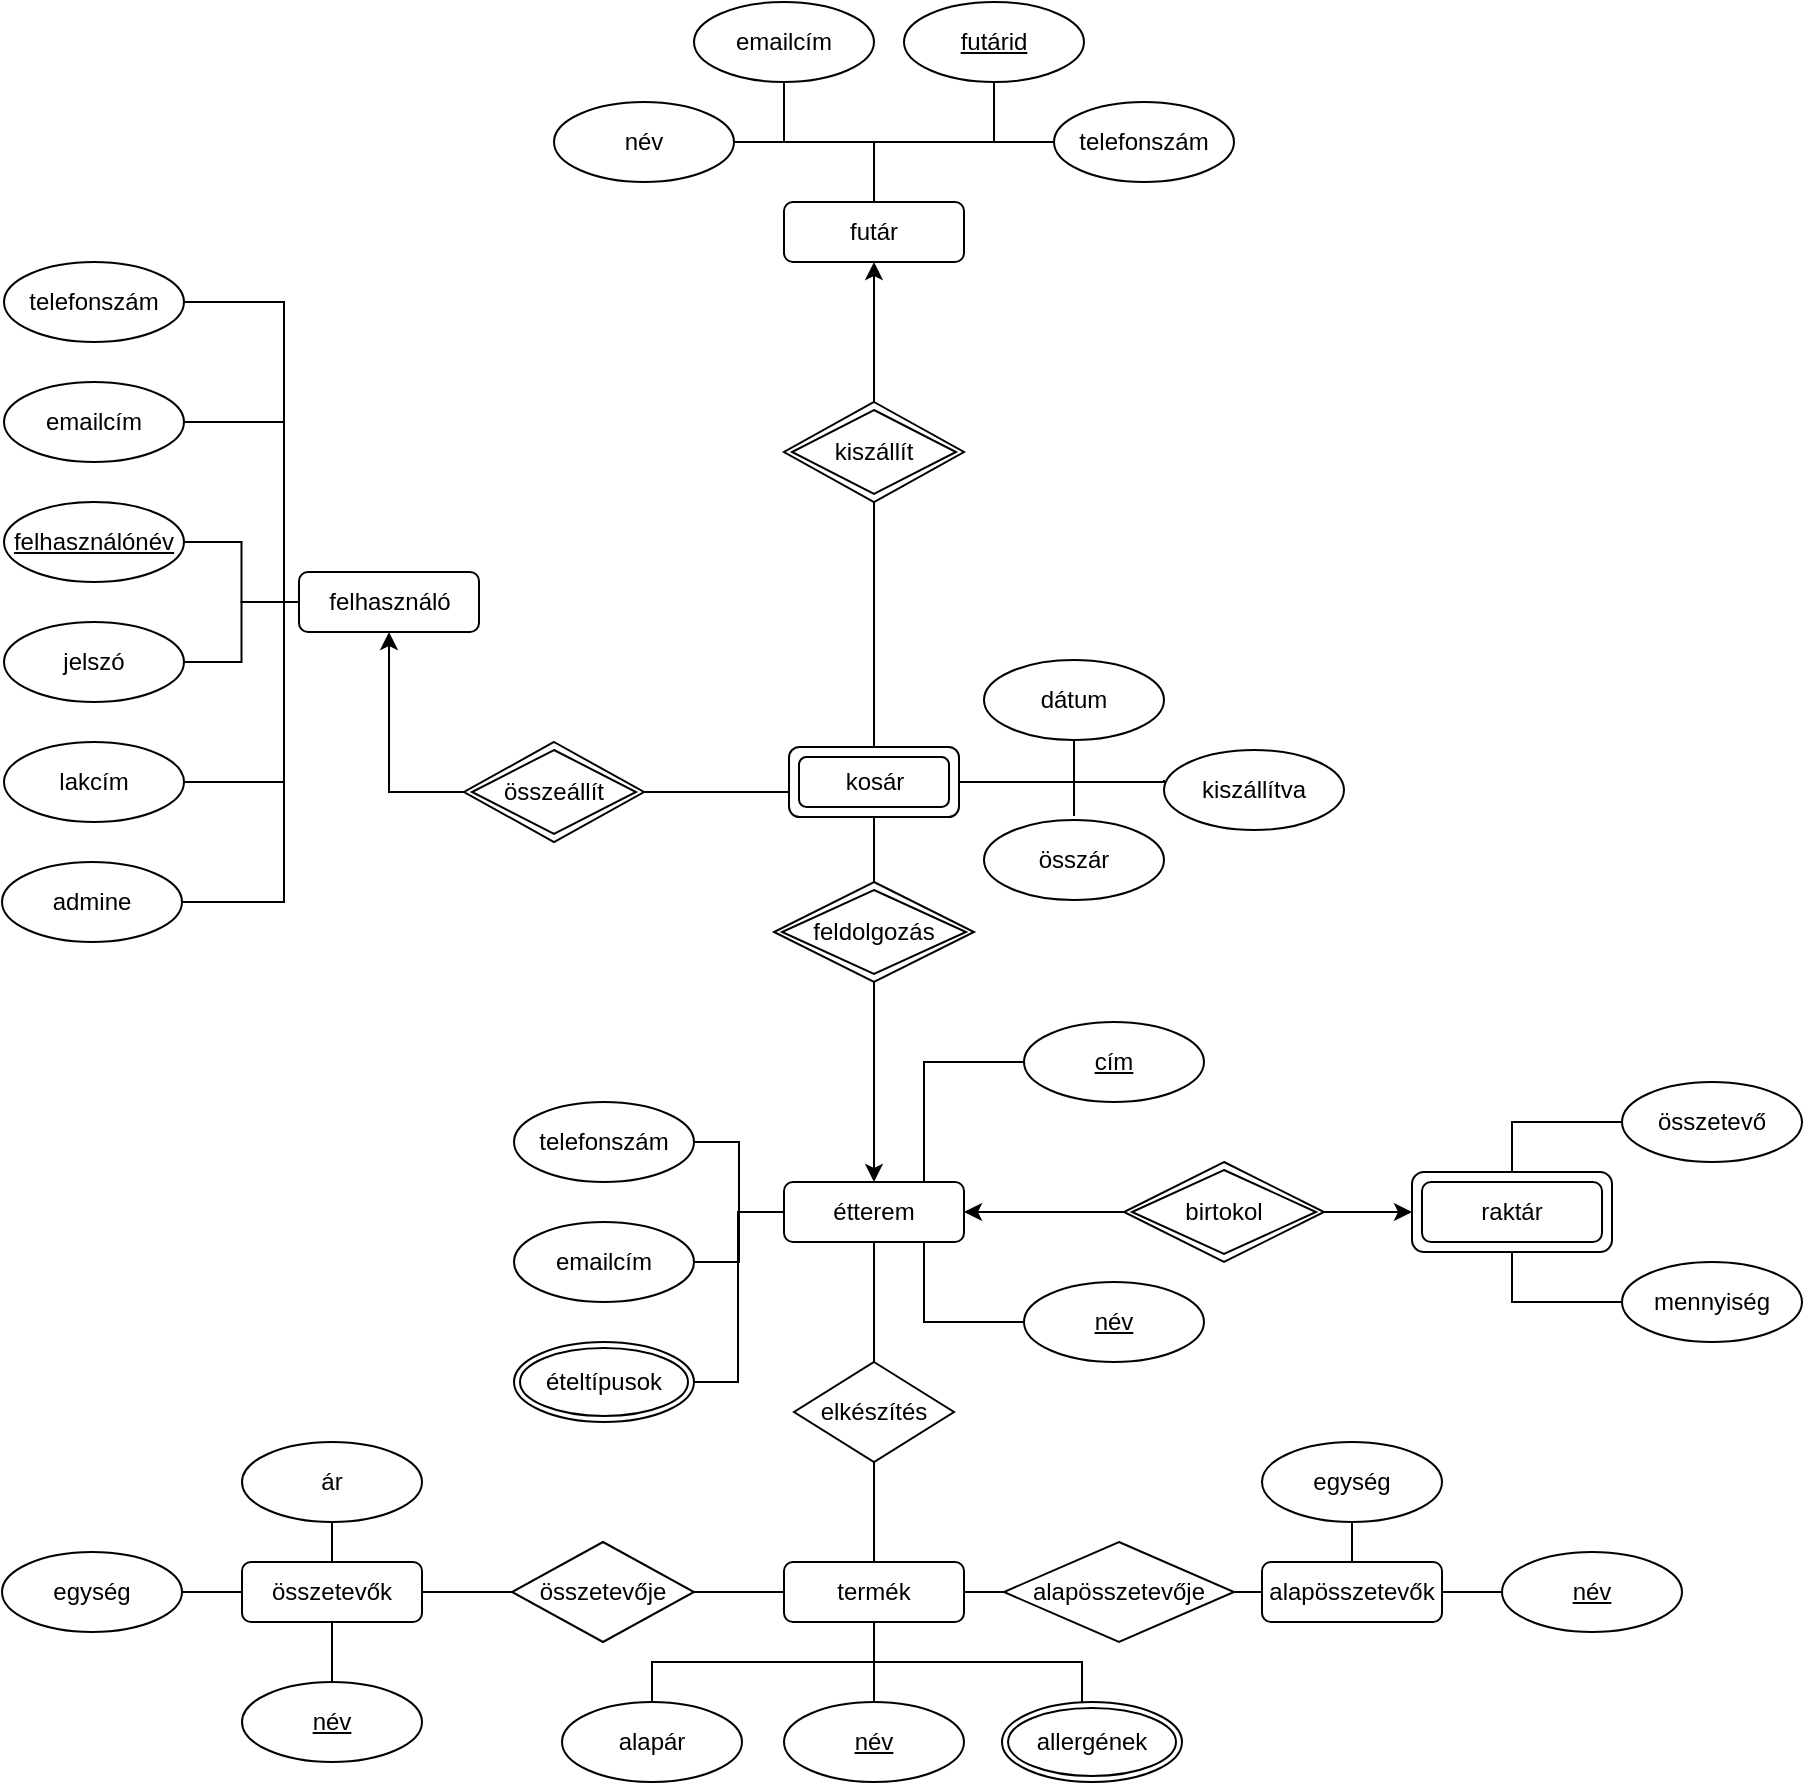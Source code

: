 <mxfile version="24.8.0">
  <diagram id="R2lEEEUBdFMjLlhIrx00" name="Page-1">
    <mxGraphModel dx="2044" dy="1842" grid="1" gridSize="10" guides="1" tooltips="1" connect="1" arrows="1" fold="1" page="1" pageScale="1" pageWidth="850" pageHeight="1100" math="0" shadow="0" extFonts="Permanent Marker^https://fonts.googleapis.com/css?family=Permanent+Marker">
      <root>
        <mxCell id="0" />
        <mxCell id="1" parent="0" />
        <mxCell id="x4BYb8i_tC0dA8c9-Woo-3" value="futár" style="rounded=1;whiteSpace=wrap;html=1;" parent="1" vertex="1">
          <mxGeometry x="300" y="-60" width="90" height="30" as="geometry" />
        </mxCell>
        <mxCell id="x4BYb8i_tC0dA8c9-Woo-35" style="edgeStyle=orthogonalEdgeStyle;rounded=0;orthogonalLoop=1;jettySize=auto;html=1;exitX=0.5;exitY=1;exitDx=0;exitDy=0;endArrow=none;endFill=0;" parent="1" source="x4BYb8i_tC0dA8c9-Woo-4" target="x4BYb8i_tC0dA8c9-Woo-14" edge="1">
          <mxGeometry relative="1" as="geometry" />
        </mxCell>
        <mxCell id="x4BYb8i_tC0dA8c9-Woo-59" style="edgeStyle=orthogonalEdgeStyle;rounded=0;orthogonalLoop=1;jettySize=auto;html=1;exitX=0.5;exitY=0;exitDx=0;exitDy=0;endArrow=none;endFill=0;startArrow=classic;startFill=1;" parent="1" source="x4BYb8i_tC0dA8c9-Woo-4" target="SuuwJisFTRQqqVZGx64X-61" edge="1">
          <mxGeometry relative="1" as="geometry">
            <mxPoint x="345" y="340" as="targetPoint" />
          </mxGeometry>
        </mxCell>
        <mxCell id="x4BYb8i_tC0dA8c9-Woo-4" value="étterem" style="rounded=1;whiteSpace=wrap;html=1;" parent="1" vertex="1">
          <mxGeometry x="300" y="430" width="90" height="30" as="geometry" />
        </mxCell>
        <mxCell id="SuuwJisFTRQqqVZGx64X-47" style="edgeStyle=orthogonalEdgeStyle;rounded=0;orthogonalLoop=1;jettySize=auto;html=1;exitX=1;exitY=0.5;exitDx=0;exitDy=0;endArrow=none;endFill=0;" edge="1" parent="1" source="x4BYb8i_tC0dA8c9-Woo-6" target="SuuwJisFTRQqqVZGx64X-43">
          <mxGeometry relative="1" as="geometry" />
        </mxCell>
        <mxCell id="x4BYb8i_tC0dA8c9-Woo-6" value="termék" style="rounded=1;whiteSpace=wrap;html=1;" parent="1" vertex="1">
          <mxGeometry x="300" y="620" width="90" height="30" as="geometry" />
        </mxCell>
        <mxCell id="x4BYb8i_tC0dA8c9-Woo-56" style="edgeStyle=orthogonalEdgeStyle;rounded=0;orthogonalLoop=1;jettySize=auto;html=1;exitX=0.5;exitY=1;exitDx=0;exitDy=0;endArrow=none;endFill=0;startArrow=classic;startFill=1;" parent="1" source="x4BYb8i_tC0dA8c9-Woo-7" target="SuuwJisFTRQqqVZGx64X-59" edge="1">
          <mxGeometry relative="1" as="geometry">
            <mxPoint x="140" y="235" as="targetPoint" />
            <Array as="points">
              <mxPoint x="103" y="235" />
            </Array>
          </mxGeometry>
        </mxCell>
        <mxCell id="x4BYb8i_tC0dA8c9-Woo-7" value="felhasználó" style="rounded=1;whiteSpace=wrap;html=1;" parent="1" vertex="1">
          <mxGeometry x="57.5" y="125" width="90" height="30" as="geometry" />
        </mxCell>
        <mxCell id="x4BYb8i_tC0dA8c9-Woo-54" style="edgeStyle=orthogonalEdgeStyle;rounded=0;orthogonalLoop=1;jettySize=auto;html=1;endArrow=none;endFill=0;" parent="1" source="SuuwJisFTRQqqVZGx64X-58" target="SuuwJisFTRQqqVZGx64X-60" edge="1">
          <mxGeometry relative="1" as="geometry">
            <mxPoint x="345" y="220" as="sourcePoint" />
            <mxPoint x="345" y="90" as="targetPoint" />
          </mxGeometry>
        </mxCell>
        <mxCell id="x4BYb8i_tC0dA8c9-Woo-82" style="edgeStyle=orthogonalEdgeStyle;rounded=0;orthogonalLoop=1;jettySize=auto;html=1;endArrow=none;endFill=0;" parent="1" source="SuuwJisFTRQqqVZGx64X-58" target="x4BYb8i_tC0dA8c9-Woo-81" edge="1">
          <mxGeometry relative="1" as="geometry">
            <mxPoint x="390" y="235" as="sourcePoint" />
          </mxGeometry>
        </mxCell>
        <mxCell id="x4BYb8i_tC0dA8c9-Woo-83" style="edgeStyle=orthogonalEdgeStyle;rounded=0;orthogonalLoop=1;jettySize=auto;html=1;exitX=0.5;exitY=1;exitDx=0;exitDy=0;endArrow=none;endFill=0;" parent="1" source="x4BYb8i_tC0dA8c9-Woo-14" target="x4BYb8i_tC0dA8c9-Woo-6" edge="1">
          <mxGeometry relative="1" as="geometry" />
        </mxCell>
        <mxCell id="x4BYb8i_tC0dA8c9-Woo-14" value="elkészítés" style="rhombus;whiteSpace=wrap;html=1;" parent="1" vertex="1">
          <mxGeometry x="305" y="520" width="80" height="50" as="geometry" />
        </mxCell>
        <mxCell id="x4BYb8i_tC0dA8c9-Woo-55" style="edgeStyle=orthogonalEdgeStyle;rounded=0;orthogonalLoop=1;jettySize=auto;html=1;endArrow=none;endFill=0;entryX=0.324;entryY=0.643;entryDx=0;entryDy=0;entryPerimeter=0;" parent="1" source="SuuwJisFTRQqqVZGx64X-59" target="SuuwJisFTRQqqVZGx64X-58" edge="1">
          <mxGeometry relative="1" as="geometry">
            <mxPoint x="220" y="235" as="sourcePoint" />
            <mxPoint x="300" y="235" as="targetPoint" />
          </mxGeometry>
        </mxCell>
        <mxCell id="x4BYb8i_tC0dA8c9-Woo-53" style="edgeStyle=orthogonalEdgeStyle;rounded=0;orthogonalLoop=1;jettySize=auto;html=1;endArrow=classic;endFill=1;startArrow=none;startFill=0;" parent="1" source="SuuwJisFTRQqqVZGx64X-60" target="x4BYb8i_tC0dA8c9-Woo-3" edge="1">
          <mxGeometry relative="1" as="geometry">
            <mxPoint x="345" y="35" as="sourcePoint" />
          </mxGeometry>
        </mxCell>
        <mxCell id="x4BYb8i_tC0dA8c9-Woo-58" style="edgeStyle=orthogonalEdgeStyle;rounded=0;orthogonalLoop=1;jettySize=auto;html=1;endArrow=none;endFill=0;" parent="1" source="SuuwJisFTRQqqVZGx64X-61" target="SuuwJisFTRQqqVZGx64X-58" edge="1">
          <mxGeometry relative="1" as="geometry">
            <mxPoint x="345" y="280" as="sourcePoint" />
            <mxPoint x="345" y="250" as="targetPoint" />
          </mxGeometry>
        </mxCell>
        <mxCell id="x4BYb8i_tC0dA8c9-Woo-66" style="edgeStyle=orthogonalEdgeStyle;rounded=0;orthogonalLoop=1;jettySize=auto;html=1;exitX=1;exitY=0.5;exitDx=0;exitDy=0;endArrow=none;endFill=0;" parent="1" source="x4BYb8i_tC0dA8c9-Woo-60" target="x4BYb8i_tC0dA8c9-Woo-7" edge="1">
          <mxGeometry relative="1" as="geometry" />
        </mxCell>
        <mxCell id="x4BYb8i_tC0dA8c9-Woo-60" value="felhasználónév" style="ellipse;whiteSpace=wrap;html=1;fontStyle=4" parent="1" vertex="1">
          <mxGeometry x="-90" y="90" width="90" height="40" as="geometry" />
        </mxCell>
        <mxCell id="x4BYb8i_tC0dA8c9-Woo-68" style="edgeStyle=orthogonalEdgeStyle;rounded=0;orthogonalLoop=1;jettySize=auto;html=1;exitX=1;exitY=0.5;exitDx=0;exitDy=0;endArrow=none;endFill=0;" parent="1" source="x4BYb8i_tC0dA8c9-Woo-61" target="x4BYb8i_tC0dA8c9-Woo-7" edge="1">
          <mxGeometry relative="1" as="geometry" />
        </mxCell>
        <mxCell id="x4BYb8i_tC0dA8c9-Woo-61" value="jelszó&lt;span style=&quot;caret-color: rgba(0, 0, 0, 0); color: rgba(0, 0, 0, 0); font-family: monospace; font-size: 0px; text-align: start; white-space: nowrap;&quot;&gt;%3CmxGraphModel%3E%3Croot%3E%3CmxCell%20id%3D%220%22%2F%3E%3CmxCell%20id%3D%221%22%20parent%3D%220%22%2F%3E%3CmxCell%20id%3D%222%22%20value%3D%22felhaszn%C3%A1l%C3%B3n%C3%A9v%22%20style%3D%22ellipse%3BwhiteSpace%3Dwrap%3Bhtml%3D1%3B%22%20vertex%3D%221%22%20parent%3D%221%22%3E%3CmxGeometry%20x%3D%22-80%22%20y%3D%22120%22%20width%3D%2290%22%20height%3D%2240%22%20as%3D%22geometry%22%2F%3E%3C%2FmxCell%3E%3C%2Froot%3E%3C%2FmxGraphModel%3E&lt;/span&gt;" style="ellipse;whiteSpace=wrap;html=1;" parent="1" vertex="1">
          <mxGeometry x="-90" y="150" width="90" height="40" as="geometry" />
        </mxCell>
        <mxCell id="x4BYb8i_tC0dA8c9-Woo-67" style="edgeStyle=orthogonalEdgeStyle;rounded=0;orthogonalLoop=1;jettySize=auto;html=1;exitX=1;exitY=0.5;exitDx=0;exitDy=0;endArrow=none;endFill=0;" parent="1" source="x4BYb8i_tC0dA8c9-Woo-62" target="x4BYb8i_tC0dA8c9-Woo-7" edge="1">
          <mxGeometry relative="1" as="geometry">
            <Array as="points">
              <mxPoint x="50" y="50" />
              <mxPoint x="50" y="140" />
            </Array>
          </mxGeometry>
        </mxCell>
        <mxCell id="x4BYb8i_tC0dA8c9-Woo-62" value="emailcím" style="ellipse;whiteSpace=wrap;html=1;" parent="1" vertex="1">
          <mxGeometry x="-90" y="30" width="90" height="40" as="geometry" />
        </mxCell>
        <mxCell id="x4BYb8i_tC0dA8c9-Woo-69" style="edgeStyle=orthogonalEdgeStyle;rounded=0;orthogonalLoop=1;jettySize=auto;html=1;exitX=1;exitY=0.5;exitDx=0;exitDy=0;endArrow=none;endFill=0;" parent="1" source="x4BYb8i_tC0dA8c9-Woo-63" target="x4BYb8i_tC0dA8c9-Woo-7" edge="1">
          <mxGeometry relative="1" as="geometry">
            <Array as="points">
              <mxPoint x="50" y="230" />
              <mxPoint x="50" y="140" />
            </Array>
          </mxGeometry>
        </mxCell>
        <mxCell id="x4BYb8i_tC0dA8c9-Woo-63" value="lakcím" style="ellipse;whiteSpace=wrap;html=1;" parent="1" vertex="1">
          <mxGeometry x="-90" y="210" width="90" height="40" as="geometry" />
        </mxCell>
        <mxCell id="x4BYb8i_tC0dA8c9-Woo-80" style="edgeStyle=orthogonalEdgeStyle;rounded=0;orthogonalLoop=1;jettySize=auto;html=1;exitX=0;exitY=0.5;exitDx=0;exitDy=0;endArrow=none;endFill=0;" parent="1" source="x4BYb8i_tC0dA8c9-Woo-72" target="x4BYb8i_tC0dA8c9-Woo-4" edge="1">
          <mxGeometry relative="1" as="geometry">
            <Array as="points">
              <mxPoint x="370" y="500" />
            </Array>
          </mxGeometry>
        </mxCell>
        <mxCell id="x4BYb8i_tC0dA8c9-Woo-72" value="név" style="ellipse;whiteSpace=wrap;html=1;fontStyle=4" parent="1" vertex="1">
          <mxGeometry x="420" y="480" width="90" height="40" as="geometry" />
        </mxCell>
        <mxCell id="x4BYb8i_tC0dA8c9-Woo-79" style="edgeStyle=orthogonalEdgeStyle;rounded=0;orthogonalLoop=1;jettySize=auto;html=1;exitX=0;exitY=0.5;exitDx=0;exitDy=0;endArrow=none;endFill=0;" parent="1" source="x4BYb8i_tC0dA8c9-Woo-73" target="x4BYb8i_tC0dA8c9-Woo-4" edge="1">
          <mxGeometry relative="1" as="geometry">
            <Array as="points">
              <mxPoint x="370" y="370" />
            </Array>
          </mxGeometry>
        </mxCell>
        <mxCell id="x4BYb8i_tC0dA8c9-Woo-73" value="cím" style="ellipse;whiteSpace=wrap;html=1;fontStyle=4" parent="1" vertex="1">
          <mxGeometry x="420" y="350" width="90" height="40" as="geometry" />
        </mxCell>
        <mxCell id="x4BYb8i_tC0dA8c9-Woo-77" style="edgeStyle=orthogonalEdgeStyle;rounded=0;orthogonalLoop=1;jettySize=auto;html=1;exitX=1;exitY=0.5;exitDx=0;exitDy=0;endArrow=none;endFill=0;" parent="1" source="x4BYb8i_tC0dA8c9-Woo-74" target="x4BYb8i_tC0dA8c9-Woo-4" edge="1">
          <mxGeometry relative="1" as="geometry" />
        </mxCell>
        <mxCell id="x4BYb8i_tC0dA8c9-Woo-74" value="telefonszám" style="ellipse;whiteSpace=wrap;html=1;" parent="1" vertex="1">
          <mxGeometry x="165" y="390" width="90" height="40" as="geometry" />
        </mxCell>
        <mxCell id="x4BYb8i_tC0dA8c9-Woo-78" style="edgeStyle=orthogonalEdgeStyle;rounded=0;orthogonalLoop=1;jettySize=auto;html=1;exitX=1;exitY=0.5;exitDx=0;exitDy=0;endArrow=none;endFill=0;" parent="1" source="x4BYb8i_tC0dA8c9-Woo-75" target="x4BYb8i_tC0dA8c9-Woo-4" edge="1">
          <mxGeometry relative="1" as="geometry" />
        </mxCell>
        <mxCell id="x4BYb8i_tC0dA8c9-Woo-75" value="emailcím" style="ellipse;whiteSpace=wrap;html=1;" parent="1" vertex="1">
          <mxGeometry x="165" y="450" width="90" height="40" as="geometry" />
        </mxCell>
        <mxCell id="x4BYb8i_tC0dA8c9-Woo-81" value="dátum" style="ellipse;whiteSpace=wrap;html=1;fontStyle=0" parent="1" vertex="1">
          <mxGeometry x="400" y="169" width="90" height="40" as="geometry" />
        </mxCell>
        <mxCell id="x4BYb8i_tC0dA8c9-Woo-88" style="edgeStyle=orthogonalEdgeStyle;rounded=0;orthogonalLoop=1;jettySize=auto;html=1;endArrow=none;endFill=0;" parent="1" source="SuuwJisFTRQqqVZGx64X-11" target="x4BYb8i_tC0dA8c9-Woo-6" edge="1">
          <mxGeometry relative="1" as="geometry">
            <mxPoint x="545" y="690" as="sourcePoint" />
            <Array as="points">
              <mxPoint x="449" y="670" />
              <mxPoint x="345" y="670" />
            </Array>
          </mxGeometry>
        </mxCell>
        <mxCell id="x4BYb8i_tC0dA8c9-Woo-90" style="edgeStyle=orthogonalEdgeStyle;rounded=0;orthogonalLoop=1;jettySize=auto;html=1;exitX=0.5;exitY=0;exitDx=0;exitDy=0;endArrow=none;endFill=0;" parent="1" source="x4BYb8i_tC0dA8c9-Woo-89" target="x4BYb8i_tC0dA8c9-Woo-6" edge="1">
          <mxGeometry relative="1" as="geometry" />
        </mxCell>
        <mxCell id="x4BYb8i_tC0dA8c9-Woo-89" value="név" style="ellipse;whiteSpace=wrap;html=1;fontStyle=4" parent="1" vertex="1">
          <mxGeometry x="300" y="690" width="90" height="40" as="geometry" />
        </mxCell>
        <mxCell id="x4BYb8i_tC0dA8c9-Woo-96" style="edgeStyle=orthogonalEdgeStyle;rounded=0;orthogonalLoop=1;jettySize=auto;html=1;exitX=1;exitY=0.5;exitDx=0;exitDy=0;endArrow=none;endFill=0;" parent="1" source="x4BYb8i_tC0dA8c9-Woo-91" target="x4BYb8i_tC0dA8c9-Woo-3" edge="1">
          <mxGeometry relative="1" as="geometry" />
        </mxCell>
        <mxCell id="x4BYb8i_tC0dA8c9-Woo-91" value="név" style="ellipse;whiteSpace=wrap;html=1;" parent="1" vertex="1">
          <mxGeometry x="185" y="-110" width="90" height="40" as="geometry" />
        </mxCell>
        <mxCell id="x4BYb8i_tC0dA8c9-Woo-98" style="edgeStyle=orthogonalEdgeStyle;rounded=0;orthogonalLoop=1;jettySize=auto;html=1;exitX=0.5;exitY=1;exitDx=0;exitDy=0;endArrow=none;endFill=0;" parent="1" source="x4BYb8i_tC0dA8c9-Woo-92" target="x4BYb8i_tC0dA8c9-Woo-3" edge="1">
          <mxGeometry relative="1" as="geometry" />
        </mxCell>
        <mxCell id="x4BYb8i_tC0dA8c9-Woo-92" value="futárid" style="ellipse;whiteSpace=wrap;html=1;fontStyle=4" parent="1" vertex="1">
          <mxGeometry x="360" y="-160" width="90" height="40" as="geometry" />
        </mxCell>
        <mxCell id="x4BYb8i_tC0dA8c9-Woo-99" style="edgeStyle=orthogonalEdgeStyle;rounded=0;orthogonalLoop=1;jettySize=auto;html=1;exitX=0;exitY=0.5;exitDx=0;exitDy=0;endArrow=none;endFill=0;" parent="1" source="x4BYb8i_tC0dA8c9-Woo-93" target="x4BYb8i_tC0dA8c9-Woo-3" edge="1">
          <mxGeometry relative="1" as="geometry" />
        </mxCell>
        <mxCell id="x4BYb8i_tC0dA8c9-Woo-93" value="telefonszám" style="ellipse;whiteSpace=wrap;html=1;" parent="1" vertex="1">
          <mxGeometry x="435" y="-110" width="90" height="40" as="geometry" />
        </mxCell>
        <mxCell id="x4BYb8i_tC0dA8c9-Woo-97" style="edgeStyle=orthogonalEdgeStyle;rounded=0;orthogonalLoop=1;jettySize=auto;html=1;exitX=0.5;exitY=1;exitDx=0;exitDy=0;endArrow=none;endFill=0;" parent="1" source="x4BYb8i_tC0dA8c9-Woo-94" target="x4BYb8i_tC0dA8c9-Woo-3" edge="1">
          <mxGeometry relative="1" as="geometry" />
        </mxCell>
        <mxCell id="x4BYb8i_tC0dA8c9-Woo-94" value="emailcím" style="ellipse;whiteSpace=wrap;html=1;" parent="1" vertex="1">
          <mxGeometry x="255" y="-160" width="90" height="40" as="geometry" />
        </mxCell>
        <mxCell id="x4BYb8i_tC0dA8c9-Woo-102" style="edgeStyle=orthogonalEdgeStyle;rounded=0;orthogonalLoop=1;jettySize=auto;html=1;exitX=0.5;exitY=0;exitDx=0;exitDy=0;endArrow=none;endFill=0;" parent="1" source="x4BYb8i_tC0dA8c9-Woo-101" target="x4BYb8i_tC0dA8c9-Woo-6" edge="1">
          <mxGeometry relative="1" as="geometry" />
        </mxCell>
        <mxCell id="x4BYb8i_tC0dA8c9-Woo-101" value="alapár" style="ellipse;whiteSpace=wrap;html=1;" parent="1" vertex="1">
          <mxGeometry x="189" y="690" width="90" height="40" as="geometry" />
        </mxCell>
        <mxCell id="SuuwJisFTRQqqVZGx64X-4" style="edgeStyle=orthogonalEdgeStyle;rounded=0;orthogonalLoop=1;jettySize=auto;html=1;exitX=1;exitY=0.5;exitDx=0;exitDy=0;endArrow=none;endFill=0;" edge="1" parent="1" source="SuuwJisFTRQqqVZGx64X-3" target="x4BYb8i_tC0dA8c9-Woo-7">
          <mxGeometry relative="1" as="geometry">
            <Array as="points">
              <mxPoint x="50" y="290" />
              <mxPoint x="50" y="140" />
            </Array>
          </mxGeometry>
        </mxCell>
        <mxCell id="SuuwJisFTRQqqVZGx64X-3" value="admine" style="ellipse;whiteSpace=wrap;html=1;" vertex="1" parent="1">
          <mxGeometry x="-91" y="270" width="90" height="40" as="geometry" />
        </mxCell>
        <mxCell id="SuuwJisFTRQqqVZGx64X-7" style="edgeStyle=orthogonalEdgeStyle;rounded=0;orthogonalLoop=1;jettySize=auto;html=1;exitX=1;exitY=0.5;exitDx=0;exitDy=0;endArrow=none;endFill=0;" edge="1" parent="1">
          <mxGeometry relative="1" as="geometry">
            <mxPoint x="252" y="530.0" as="sourcePoint" />
            <mxPoint x="297" y="445" as="targetPoint" />
            <Array as="points">
              <mxPoint x="277" y="530" />
              <mxPoint x="277" y="445" />
            </Array>
          </mxGeometry>
        </mxCell>
        <mxCell id="SuuwJisFTRQqqVZGx64X-6" value="ételtípusok" style="ellipse;shape=doubleEllipse;margin=3;whiteSpace=wrap;html=1;align=center;" vertex="1" parent="1">
          <mxGeometry x="165" y="510" width="90" height="40" as="geometry" />
        </mxCell>
        <mxCell id="SuuwJisFTRQqqVZGx64X-11" value="allergének" style="ellipse;shape=doubleEllipse;margin=3;whiteSpace=wrap;html=1;align=center;" vertex="1" parent="1">
          <mxGeometry x="409" y="690" width="90" height="40" as="geometry" />
        </mxCell>
        <mxCell id="SuuwJisFTRQqqVZGx64X-19" style="edgeStyle=orthogonalEdgeStyle;rounded=0;orthogonalLoop=1;jettySize=auto;html=1;" edge="1" parent="1" source="SuuwJisFTRQqqVZGx64X-56" target="SuuwJisFTRQqqVZGx64X-21">
          <mxGeometry relative="1" as="geometry">
            <mxPoint x="559" y="445" as="sourcePoint" />
            <mxPoint x="619" y="445" as="targetPoint" />
          </mxGeometry>
        </mxCell>
        <mxCell id="SuuwJisFTRQqqVZGx64X-20" style="edgeStyle=orthogonalEdgeStyle;rounded=0;orthogonalLoop=1;jettySize=auto;html=1;" edge="1" parent="1" source="SuuwJisFTRQqqVZGx64X-56" target="x4BYb8i_tC0dA8c9-Woo-4">
          <mxGeometry relative="1" as="geometry">
            <mxPoint x="479" y="445" as="sourcePoint" />
          </mxGeometry>
        </mxCell>
        <mxCell id="SuuwJisFTRQqqVZGx64X-21" value="raktár" style="shape=ext;margin=3;double=1;whiteSpace=wrap;html=1;align=center;rounded=1;" vertex="1" parent="1">
          <mxGeometry x="614" y="425" width="100" height="40" as="geometry" />
        </mxCell>
        <mxCell id="SuuwJisFTRQqqVZGx64X-24" style="edgeStyle=orthogonalEdgeStyle;rounded=0;orthogonalLoop=1;jettySize=auto;html=1;exitX=0;exitY=0.5;exitDx=0;exitDy=0;endArrow=none;endFill=0;" edge="1" parent="1" source="SuuwJisFTRQqqVZGx64X-22" target="SuuwJisFTRQqqVZGx64X-21">
          <mxGeometry relative="1" as="geometry" />
        </mxCell>
        <mxCell id="SuuwJisFTRQqqVZGx64X-22" value="mennyiség" style="ellipse;whiteSpace=wrap;html=1;fontStyle=0" vertex="1" parent="1">
          <mxGeometry x="719" y="470" width="90" height="40" as="geometry" />
        </mxCell>
        <mxCell id="SuuwJisFTRQqqVZGx64X-25" style="edgeStyle=orthogonalEdgeStyle;rounded=0;orthogonalLoop=1;jettySize=auto;html=1;exitX=0;exitY=0.5;exitDx=0;exitDy=0;endArrow=none;endFill=0;" edge="1" parent="1" source="SuuwJisFTRQqqVZGx64X-23" target="SuuwJisFTRQqqVZGx64X-21">
          <mxGeometry relative="1" as="geometry" />
        </mxCell>
        <mxCell id="SuuwJisFTRQqqVZGx64X-23" value="összetevő" style="ellipse;whiteSpace=wrap;html=1;fontStyle=0" vertex="1" parent="1">
          <mxGeometry x="719" y="380" width="90" height="40" as="geometry" />
        </mxCell>
        <mxCell id="SuuwJisFTRQqqVZGx64X-44" style="edgeStyle=orthogonalEdgeStyle;rounded=0;orthogonalLoop=1;jettySize=auto;html=1;exitX=1;exitY=0.5;exitDx=0;exitDy=0;startArrow=none;startFill=0;endArrow=none;endFill=0;" edge="1" parent="1" source="SuuwJisFTRQqqVZGx64X-26" target="SuuwJisFTRQqqVZGx64X-42">
          <mxGeometry relative="1" as="geometry" />
        </mxCell>
        <mxCell id="SuuwJisFTRQqqVZGx64X-26" value="összetevők" style="rounded=1;whiteSpace=wrap;html=1;" vertex="1" parent="1">
          <mxGeometry x="29" y="620" width="90" height="30" as="geometry" />
        </mxCell>
        <mxCell id="SuuwJisFTRQqqVZGx64X-27" value="név" style="ellipse;whiteSpace=wrap;html=1;fontStyle=4" vertex="1" parent="1">
          <mxGeometry x="29" y="680" width="90" height="40" as="geometry" />
        </mxCell>
        <mxCell id="SuuwJisFTRQqqVZGx64X-40" style="edgeStyle=orthogonalEdgeStyle;rounded=0;orthogonalLoop=1;jettySize=auto;html=1;exitX=1;exitY=0.5;exitDx=0;exitDy=0;endArrow=none;endFill=0;" edge="1" parent="1" source="SuuwJisFTRQqqVZGx64X-28" target="SuuwJisFTRQqqVZGx64X-26">
          <mxGeometry relative="1" as="geometry" />
        </mxCell>
        <mxCell id="SuuwJisFTRQqqVZGx64X-28" value="egység" style="ellipse;whiteSpace=wrap;html=1;" vertex="1" parent="1">
          <mxGeometry x="-91" y="615" width="90" height="40" as="geometry" />
        </mxCell>
        <mxCell id="SuuwJisFTRQqqVZGx64X-39" style="edgeStyle=orthogonalEdgeStyle;rounded=0;orthogonalLoop=1;jettySize=auto;html=1;exitX=0.5;exitY=1;exitDx=0;exitDy=0;endArrow=none;endFill=0;" edge="1" parent="1" source="SuuwJisFTRQqqVZGx64X-29" target="SuuwJisFTRQqqVZGx64X-26">
          <mxGeometry relative="1" as="geometry" />
        </mxCell>
        <mxCell id="SuuwJisFTRQqqVZGx64X-29" value="ár" style="ellipse;whiteSpace=wrap;html=1;" vertex="1" parent="1">
          <mxGeometry x="29" y="560" width="90" height="40" as="geometry" />
        </mxCell>
        <mxCell id="SuuwJisFTRQqqVZGx64X-48" style="edgeStyle=orthogonalEdgeStyle;rounded=0;orthogonalLoop=1;jettySize=auto;html=1;exitX=0;exitY=0.5;exitDx=0;exitDy=0;endArrow=none;endFill=0;" edge="1" parent="1" source="SuuwJisFTRQqqVZGx64X-32" target="SuuwJisFTRQqqVZGx64X-43">
          <mxGeometry relative="1" as="geometry" />
        </mxCell>
        <mxCell id="SuuwJisFTRQqqVZGx64X-32" value="alapösszetevők" style="rounded=1;whiteSpace=wrap;html=1;" vertex="1" parent="1">
          <mxGeometry x="539" y="620" width="90" height="30" as="geometry" />
        </mxCell>
        <mxCell id="SuuwJisFTRQqqVZGx64X-37" style="edgeStyle=orthogonalEdgeStyle;rounded=0;orthogonalLoop=1;jettySize=auto;html=1;exitX=0.5;exitY=1;exitDx=0;exitDy=0;endArrow=none;endFill=0;" edge="1" parent="1" source="SuuwJisFTRQqqVZGx64X-34" target="SuuwJisFTRQqqVZGx64X-32">
          <mxGeometry relative="1" as="geometry" />
        </mxCell>
        <mxCell id="SuuwJisFTRQqqVZGx64X-34" value="egység" style="ellipse;whiteSpace=wrap;html=1;" vertex="1" parent="1">
          <mxGeometry x="539" y="560" width="90" height="40" as="geometry" />
        </mxCell>
        <mxCell id="SuuwJisFTRQqqVZGx64X-38" style="edgeStyle=orthogonalEdgeStyle;rounded=0;orthogonalLoop=1;jettySize=auto;html=1;exitX=0;exitY=0.5;exitDx=0;exitDy=0;endArrow=none;endFill=0;" edge="1" parent="1" source="SuuwJisFTRQqqVZGx64X-35" target="SuuwJisFTRQqqVZGx64X-32">
          <mxGeometry relative="1" as="geometry" />
        </mxCell>
        <mxCell id="SuuwJisFTRQqqVZGx64X-35" value="név" style="ellipse;whiteSpace=wrap;html=1;fontStyle=4" vertex="1" parent="1">
          <mxGeometry x="659" y="615" width="90" height="40" as="geometry" />
        </mxCell>
        <mxCell id="SuuwJisFTRQqqVZGx64X-41" style="edgeStyle=orthogonalEdgeStyle;rounded=0;orthogonalLoop=1;jettySize=auto;html=1;endArrow=none;endFill=0;" edge="1" parent="1" source="SuuwJisFTRQqqVZGx64X-26" target="SuuwJisFTRQqqVZGx64X-27">
          <mxGeometry relative="1" as="geometry">
            <mxPoint x="73.5" y="655" as="sourcePoint" />
            <mxPoint x="73.5" y="675" as="targetPoint" />
          </mxGeometry>
        </mxCell>
        <mxCell id="SuuwJisFTRQqqVZGx64X-45" style="edgeStyle=orthogonalEdgeStyle;rounded=0;orthogonalLoop=1;jettySize=auto;html=1;exitX=1;exitY=0.5;exitDx=0;exitDy=0;endArrow=none;endFill=0;" edge="1" parent="1" source="SuuwJisFTRQqqVZGx64X-42" target="x4BYb8i_tC0dA8c9-Woo-6">
          <mxGeometry relative="1" as="geometry" />
        </mxCell>
        <mxCell id="SuuwJisFTRQqqVZGx64X-42" value="összetevője" style="rhombus;whiteSpace=wrap;html=1;" vertex="1" parent="1">
          <mxGeometry x="164" y="610" width="91" height="50" as="geometry" />
        </mxCell>
        <mxCell id="SuuwJisFTRQqqVZGx64X-43" value="alapösszetevője" style="rhombus;whiteSpace=wrap;html=1;" vertex="1" parent="1">
          <mxGeometry x="410" y="610" width="115" height="50" as="geometry" />
        </mxCell>
        <mxCell id="SuuwJisFTRQqqVZGx64X-50" style="edgeStyle=orthogonalEdgeStyle;rounded=0;orthogonalLoop=1;jettySize=auto;html=1;exitX=0.5;exitY=0;exitDx=0;exitDy=0;endArrow=none;endFill=0;" edge="1" parent="1">
          <mxGeometry relative="1" as="geometry">
            <mxPoint x="445" y="247" as="sourcePoint" />
            <mxPoint x="387.5" y="233" as="targetPoint" />
            <Array as="points">
              <mxPoint x="445" y="230" />
              <mxPoint x="388" y="230" />
            </Array>
          </mxGeometry>
        </mxCell>
        <mxCell id="SuuwJisFTRQqqVZGx64X-49" value="összár" style="ellipse;whiteSpace=wrap;html=1;fontStyle=0" vertex="1" parent="1">
          <mxGeometry x="400" y="249" width="90" height="40" as="geometry" />
        </mxCell>
        <mxCell id="SuuwJisFTRQqqVZGx64X-52" style="edgeStyle=orthogonalEdgeStyle;rounded=0;orthogonalLoop=1;jettySize=auto;html=1;exitX=1;exitY=0.5;exitDx=0;exitDy=0;endArrow=none;endFill=0;" edge="1" parent="1" source="SuuwJisFTRQqqVZGx64X-51" target="x4BYb8i_tC0dA8c9-Woo-7">
          <mxGeometry relative="1" as="geometry">
            <Array as="points">
              <mxPoint x="50" y="-10" />
              <mxPoint x="50" y="140" />
            </Array>
          </mxGeometry>
        </mxCell>
        <mxCell id="SuuwJisFTRQqqVZGx64X-51" value="telefonszám" style="ellipse;whiteSpace=wrap;html=1;" vertex="1" parent="1">
          <mxGeometry x="-90" y="-30" width="90" height="40" as="geometry" />
        </mxCell>
        <mxCell id="SuuwJisFTRQqqVZGx64X-55" style="edgeStyle=orthogonalEdgeStyle;rounded=0;orthogonalLoop=1;jettySize=auto;html=1;exitX=0;exitY=0.5;exitDx=0;exitDy=0;endArrow=none;endFill=0;" edge="1" parent="1">
          <mxGeometry relative="1" as="geometry">
            <mxPoint x="490" y="229" as="sourcePoint" />
            <mxPoint x="387.5" y="225" as="targetPoint" />
            <Array as="points">
              <mxPoint x="490" y="230" />
              <mxPoint x="388" y="230" />
            </Array>
          </mxGeometry>
        </mxCell>
        <mxCell id="SuuwJisFTRQqqVZGx64X-53" value="kiszállítva" style="ellipse;whiteSpace=wrap;html=1;fontStyle=0" vertex="1" parent="1">
          <mxGeometry x="490" y="214" width="90" height="40" as="geometry" />
        </mxCell>
        <mxCell id="SuuwJisFTRQqqVZGx64X-56" value="birtokol" style="shape=rhombus;double=1;perimeter=rhombusPerimeter;whiteSpace=wrap;html=1;align=center;" vertex="1" parent="1">
          <mxGeometry x="470" y="420" width="100" height="50" as="geometry" />
        </mxCell>
        <mxCell id="SuuwJisFTRQqqVZGx64X-58" value="kosár" style="shape=ext;margin=3;double=1;whiteSpace=wrap;html=1;align=center;rounded=1;" vertex="1" parent="1">
          <mxGeometry x="302.5" y="212.5" width="85" height="35" as="geometry" />
        </mxCell>
        <mxCell id="SuuwJisFTRQqqVZGx64X-59" value="összeállít" style="shape=rhombus;double=1;perimeter=rhombusPerimeter;whiteSpace=wrap;html=1;align=center;" vertex="1" parent="1">
          <mxGeometry x="140" y="210" width="90" height="50" as="geometry" />
        </mxCell>
        <mxCell id="SuuwJisFTRQqqVZGx64X-60" value="kiszállít" style="shape=rhombus;double=1;perimeter=rhombusPerimeter;whiteSpace=wrap;html=1;align=center;" vertex="1" parent="1">
          <mxGeometry x="300" y="40" width="90" height="50" as="geometry" />
        </mxCell>
        <mxCell id="SuuwJisFTRQqqVZGx64X-61" value="feldolgozás" style="shape=rhombus;double=1;perimeter=rhombusPerimeter;whiteSpace=wrap;html=1;align=center;" vertex="1" parent="1">
          <mxGeometry x="295" y="280" width="100" height="50" as="geometry" />
        </mxCell>
      </root>
    </mxGraphModel>
  </diagram>
</mxfile>
